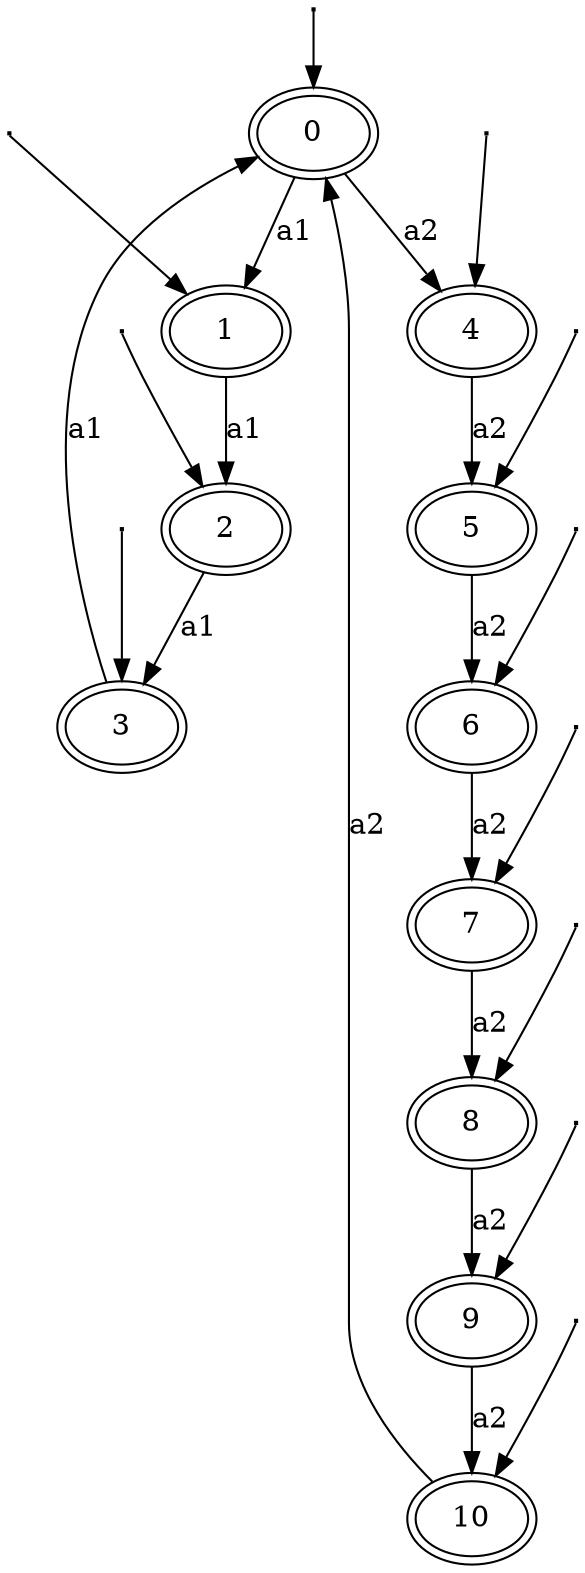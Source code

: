 digraph  {
0 [is_final=True, is_start=True, label=0, peripheries=2];
"0_starting" [height="0.0", label="", shape=None, width="0.0"];
1 [is_final=True, is_start=True, label=1, peripheries=2];
"1_starting" [height="0.0", label="", shape=None, width="0.0"];
2 [is_final=True, is_start=True, label=2, peripheries=2];
"2_starting" [height="0.0", label="", shape=None, width="0.0"];
3 [is_final=True, is_start=True, label=3, peripheries=2];
"3_starting" [height="0.0", label="", shape=None, width="0.0"];
4 [is_final=True, is_start=True, label=4, peripheries=2];
"4_starting" [height="0.0", label="", shape=None, width="0.0"];
5 [is_final=True, is_start=True, label=5, peripheries=2];
"5_starting" [height="0.0", label="", shape=None, width="0.0"];
6 [is_final=True, is_start=True, label=6, peripheries=2];
"6_starting" [height="0.0", label="", shape=None, width="0.0"];
7 [is_final=True, is_start=True, label=7, peripheries=2];
"7_starting" [height="0.0", label="", shape=None, width="0.0"];
8 [is_final=True, is_start=True, label=8, peripheries=2];
"8_starting" [height="0.0", label="", shape=None, width="0.0"];
9 [is_final=True, is_start=True, label=9, peripheries=2];
"9_starting" [height="0.0", label="", shape=None, width="0.0"];
10 [is_final=True, is_start=True, label=10, peripheries=2];
"10_starting" [height="0.0", label="", shape=None, width="0.0"];
0 -> 1  [key=0, label=a1];
0 -> 4  [key=0, label=a2];
"0_starting" -> 0  [key=0];
1 -> 2  [key=0, label=a1];
"1_starting" -> 1  [key=0];
2 -> 3  [key=0, label=a1];
"2_starting" -> 2  [key=0];
3 -> 0  [key=0, label=a1];
"3_starting" -> 3  [key=0];
4 -> 5  [key=0, label=a2];
"4_starting" -> 4  [key=0];
5 -> 6  [key=0, label=a2];
"5_starting" -> 5  [key=0];
6 -> 7  [key=0, label=a2];
"6_starting" -> 6  [key=0];
7 -> 8  [key=0, label=a2];
"7_starting" -> 7  [key=0];
8 -> 9  [key=0, label=a2];
"8_starting" -> 8  [key=0];
9 -> 10  [key=0, label=a2];
"9_starting" -> 9  [key=0];
10 -> 0  [key=0, label=a2];
"10_starting" -> 10  [key=0];
}
